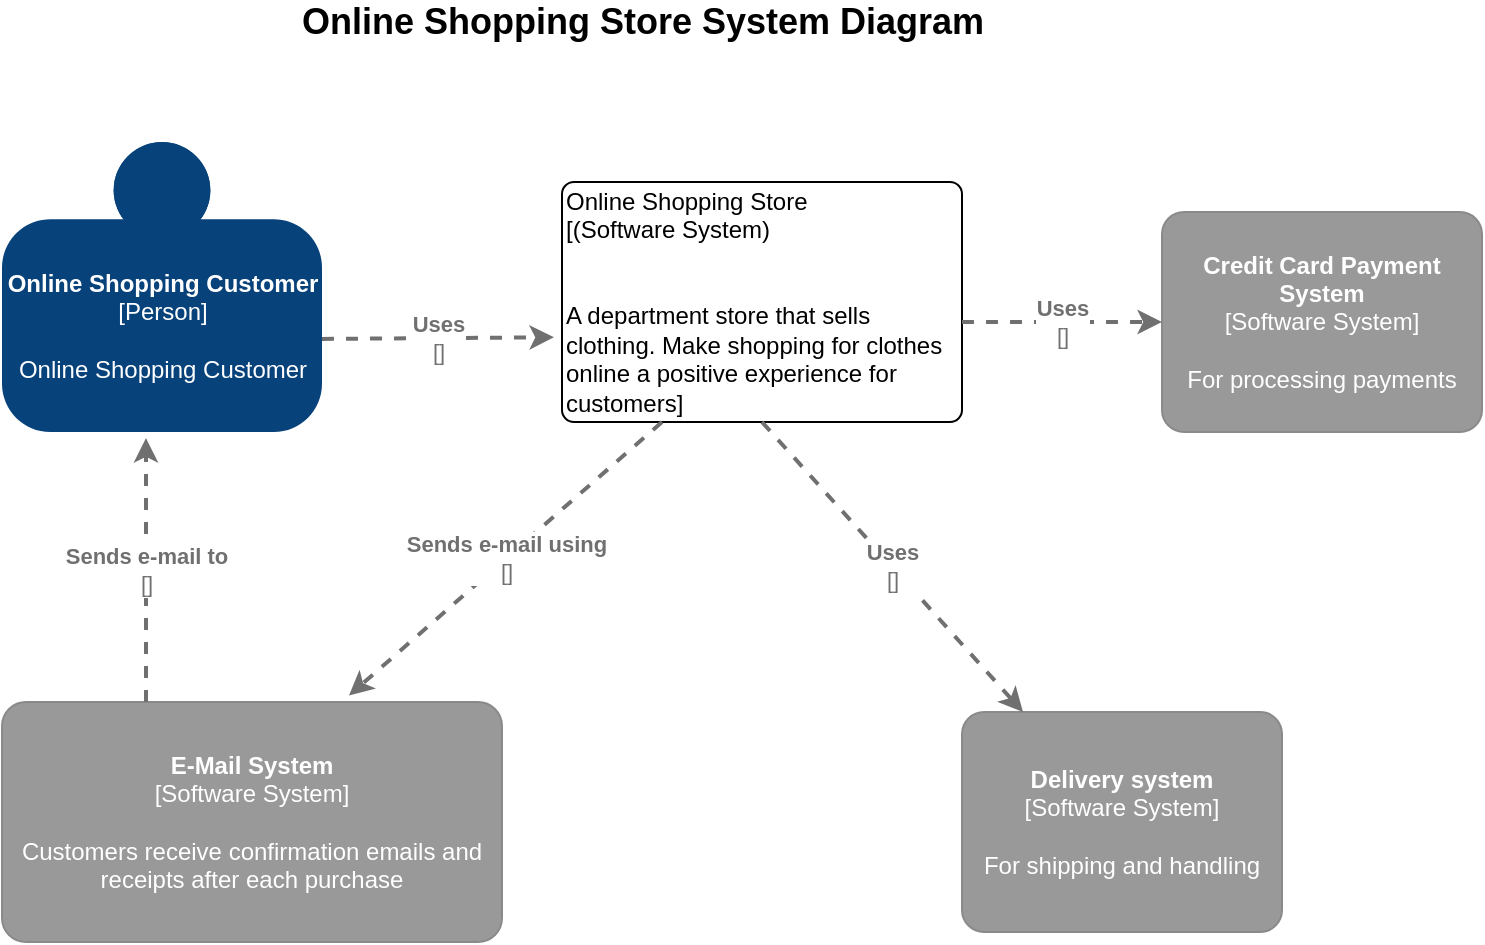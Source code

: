 <mxfile version="13.9.2" type="github">
  <diagram id="-8sYZNItOxD7o7avGJaG" name="Page-1">
    <mxGraphModel dx="1186" dy="706" grid="1" gridSize="10" guides="1" tooltips="1" connect="1" arrows="1" fold="1" page="1" pageScale="1" pageWidth="850" pageHeight="1100" math="0" shadow="0">
      <root>
        <mxCell id="0" />
        <mxCell id="1" parent="0" />
        <object placeholders="1" c4Name="Online Shopping Store" c4Type="ExecutionEnvironment" c4Application="(Software System)&#xa;&#xa;&#xa;A department store that sells clothing. Make shopping for clothes online a positive experience for customers" label="&lt;div style=&quot;text-align: left&quot;&gt;%c4Name%&lt;/div&gt;&lt;div style=&quot;text-align: left&quot;&gt;[%c4Application%]&lt;/div&gt;" id="eTScgOFoMO87Mk2mYyby-1">
          <mxCell style="rounded=1;whiteSpace=wrap;html=1;labelBackgroundColor=none;fillColor=#ffffff;fontColor=#000000;align=left;arcSize=5;strokeColor=#000000;verticalAlign=bottom;metaEdit=1;metaData={&quot;c4Type&quot;:{&quot;editable&quot;:false}};points=[[0.25,0,0],[0.5,0,0],[0.75,0,0],[1,0.25,0],[1,0.5,0],[1,0.75,0],[0.75,1,0],[0.5,1,0],[0.25,1,0],[0,0.75,0],[0,0.5,0],[0,0.25,0]];" vertex="1" parent="1">
            <mxGeometry x="340" y="120" width="200" height="120" as="geometry" />
          </mxCell>
        </object>
        <object placeholders="1" c4Name="Online Shopping Customer" c4Type="Person" c4Description="Online Shopping Customer" label="&lt;b&gt;%c4Name%&lt;/b&gt;&lt;div&gt;[%c4Type%]&lt;/div&gt;&lt;br&gt;&lt;div&gt;%c4Description%&lt;/div&gt;" id="eTScgOFoMO87Mk2mYyby-2">
          <mxCell style="html=1;dashed=0;whitespace=wrap;fillColor=#08427b;strokeColor=none;fontColor=#ffffff;shape=mxgraph.c4.person;align=center;metaEdit=1;points=[[0.5,0,0],[1,0.5,0],[1,0.75,0],[0.75,1,0],[0.5,1,0],[0.25,1,0],[0,0.75,0],[0,0.5,0]];metaData={&quot;c4Type&quot;:{&quot;editable&quot;:false}};" vertex="1" parent="1">
            <mxGeometry x="60" y="100" width="160" height="145" as="geometry" />
          </mxCell>
        </object>
        <object placeholders="1" c4Name="Credit Card Payment System" c4Type="Software System" c4Description="For processing payments" label="&lt;b&gt;%c4Name%&lt;/b&gt;&lt;div&gt;[%c4Type%]&lt;/div&gt;&lt;br&gt;&lt;div&gt;%c4Description%&lt;/div&gt;" id="eTScgOFoMO87Mk2mYyby-3">
          <mxCell style="rounded=1;whiteSpace=wrap;html=1;labelBackgroundColor=none;fillColor=#999999;fontColor=#ffffff;align=center;arcSize=10;strokeColor=#8A8A8A;metaEdit=1;metaData={&quot;c4Type&quot;:{&quot;editable&quot;:false}};points=[[0.25,0,0],[0.5,0,0],[0.75,0,0],[1,0.25,0],[1,0.5,0],[1,0.75,0],[0.75,1,0],[0.5,1,0],[0.25,1,0],[0,0.75,0],[0,0.5,0],[0,0.25,0]];" vertex="1" parent="1">
            <mxGeometry x="640" y="135" width="160" height="110.0" as="geometry" />
          </mxCell>
        </object>
        <object placeholders="1" c4Name="E-Mail System" c4Type="Software System" c4Description="Customers receive confirmation emails and receipts after each purchase&#xa;" label="&lt;b&gt;%c4Name%&lt;/b&gt;&lt;div&gt;[%c4Type%]&lt;/div&gt;&lt;br&gt;&lt;div&gt;%c4Description%&lt;/div&gt;" id="eTScgOFoMO87Mk2mYyby-4">
          <mxCell style="rounded=1;whiteSpace=wrap;html=1;labelBackgroundColor=none;fillColor=#999999;fontColor=#ffffff;align=center;arcSize=10;strokeColor=#8A8A8A;metaEdit=1;metaData={&quot;c4Type&quot;:{&quot;editable&quot;:false}};points=[[0.25,0,0],[0.5,0,0],[0.75,0,0],[1,0.25,0],[1,0.5,0],[1,0.75,0],[0.75,1,0],[0.5,1,0],[0.25,1,0],[0,0.75,0],[0,0.5,0],[0,0.25,0]];" vertex="1" parent="1">
            <mxGeometry x="60" y="380" width="250" height="120" as="geometry" />
          </mxCell>
        </object>
        <object placeholders="1" c4Name="Delivery system" c4Type="Software System" c4Description="For shipping and handling" label="&lt;b&gt;%c4Name%&lt;/b&gt;&lt;div&gt;[%c4Type%]&lt;/div&gt;&lt;br&gt;&lt;div&gt;%c4Description%&lt;/div&gt;" id="eTScgOFoMO87Mk2mYyby-5">
          <mxCell style="rounded=1;whiteSpace=wrap;html=1;labelBackgroundColor=none;fillColor=#999999;fontColor=#ffffff;align=center;arcSize=10;strokeColor=#8A8A8A;metaEdit=1;metaData={&quot;c4Type&quot;:{&quot;editable&quot;:false}};points=[[0.25,0,0],[0.5,0,0],[0.75,0,0],[1,0.25,0],[1,0.5,0],[1,0.75,0],[0.75,1,0],[0.5,1,0],[0.25,1,0],[0,0.75,0],[0,0.5,0],[0,0.25,0]];" vertex="1" parent="1">
            <mxGeometry x="540" y="385" width="160" height="110.0" as="geometry" />
          </mxCell>
        </object>
        <object placeholders="1" c4Type="Relationship" c4Technology="" c4Description="Sends e-mail using" label="&lt;div style=&quot;text-align: left&quot;&gt;&lt;div style=&quot;text-align: center&quot;&gt;&lt;b&gt;%c4Description%&lt;/b&gt;&lt;/div&gt;&lt;div style=&quot;text-align: center&quot;&gt;[%c4Technology%]&lt;/div&gt;&lt;/div&gt;" id="eTScgOFoMO87Mk2mYyby-7">
          <mxCell style="edgeStyle=none;rounded=0;html=1;entryX=0.694;entryY=-0.027;jettySize=auto;orthogonalLoop=1;strokeColor=#707070;strokeWidth=2;fontColor=#707070;jumpStyle=none;dashed=1;metaEdit=1;metaData={&quot;c4Type&quot;:{&quot;editable&quot;:false}};exitX=0.25;exitY=1;exitDx=0;exitDy=0;exitPerimeter=0;entryDx=0;entryDy=0;entryPerimeter=0;" edge="1" parent="1" source="eTScgOFoMO87Mk2mYyby-1" target="eTScgOFoMO87Mk2mYyby-4">
            <mxGeometry width="160" relative="1" as="geometry">
              <mxPoint x="340" y="370" as="sourcePoint" />
              <mxPoint x="500" y="370" as="targetPoint" />
            </mxGeometry>
          </mxCell>
        </object>
        <object placeholders="1" c4Type="Relationship" c4Technology="" c4Description="Sends e-mail to" label="&lt;div style=&quot;text-align: left&quot;&gt;&lt;div style=&quot;text-align: center&quot;&gt;&lt;b&gt;%c4Description%&lt;/b&gt;&lt;/div&gt;&lt;div style=&quot;text-align: center&quot;&gt;[%c4Technology%]&lt;/div&gt;&lt;/div&gt;" id="eTScgOFoMO87Mk2mYyby-8">
          <mxCell style="edgeStyle=none;rounded=0;html=1;entryX=0.45;entryY=1.021;jettySize=auto;orthogonalLoop=1;strokeColor=#707070;strokeWidth=2;fontColor=#707070;jumpStyle=none;dashed=1;metaEdit=1;metaData={&quot;c4Type&quot;:{&quot;editable&quot;:false}};entryDx=0;entryDy=0;entryPerimeter=0;" edge="1" parent="1" target="eTScgOFoMO87Mk2mYyby-2">
            <mxGeometry width="160" relative="1" as="geometry">
              <mxPoint x="132" y="380" as="sourcePoint" />
              <mxPoint x="500" y="370" as="targetPoint" />
            </mxGeometry>
          </mxCell>
        </object>
        <object placeholders="1" c4Type="Relationship" c4Technology="" c4Description="Uses" label="&lt;div style=&quot;text-align: left&quot;&gt;&lt;div style=&quot;text-align: center&quot;&gt;&lt;b&gt;%c4Description%&lt;/b&gt;&lt;/div&gt;&lt;div style=&quot;text-align: center&quot;&gt;[%c4Technology%]&lt;/div&gt;&lt;/div&gt;" id="eTScgOFoMO87Mk2mYyby-10">
          <mxCell style="edgeStyle=none;rounded=0;html=1;jettySize=auto;orthogonalLoop=1;strokeColor=#707070;strokeWidth=2;fontColor=#707070;jumpStyle=none;dashed=1;metaEdit=1;metaData={&quot;c4Type&quot;:{&quot;editable&quot;:false}};exitX=1;exitY=0.679;exitDx=0;exitDy=0;exitPerimeter=0;entryX=-0.02;entryY=0.647;entryDx=0;entryDy=0;entryPerimeter=0;" edge="1" parent="1" source="eTScgOFoMO87Mk2mYyby-2" target="eTScgOFoMO87Mk2mYyby-1">
            <mxGeometry width="160" relative="1" as="geometry">
              <mxPoint x="340" y="370" as="sourcePoint" />
              <mxPoint x="500" y="370" as="targetPoint" />
            </mxGeometry>
          </mxCell>
        </object>
        <object placeholders="1" c4Type="Relationship" c4Technology="" c4Description="Uses" label="&lt;div style=&quot;text-align: left&quot;&gt;&lt;div style=&quot;text-align: center&quot;&gt;&lt;b&gt;%c4Description%&lt;/b&gt;&lt;/div&gt;&lt;div style=&quot;text-align: center&quot;&gt;[%c4Technology%]&lt;/div&gt;&lt;/div&gt;" id="eTScgOFoMO87Mk2mYyby-12">
          <mxCell style="edgeStyle=none;rounded=0;html=1;jettySize=auto;orthogonalLoop=1;strokeColor=#707070;strokeWidth=2;fontColor=#707070;jumpStyle=none;dashed=1;metaEdit=1;metaData={&quot;c4Type&quot;:{&quot;editable&quot;:false}};exitX=0.5;exitY=1;exitDx=0;exitDy=0;exitPerimeter=0;" edge="1" parent="1" source="eTScgOFoMO87Mk2mYyby-1" target="eTScgOFoMO87Mk2mYyby-5">
            <mxGeometry width="160" relative="1" as="geometry">
              <mxPoint x="590" y="380" as="sourcePoint" />
              <mxPoint x="500" y="370" as="targetPoint" />
            </mxGeometry>
          </mxCell>
        </object>
        <object placeholders="1" c4Type="Relationship" c4Technology="" c4Description="Uses" label="&lt;div style=&quot;text-align: left&quot;&gt;&lt;div style=&quot;text-align: center&quot;&gt;&lt;b&gt;%c4Description%&lt;/b&gt;&lt;/div&gt;&lt;div style=&quot;text-align: center&quot;&gt;[%c4Technology%]&lt;/div&gt;&lt;/div&gt;" id="eTScgOFoMO87Mk2mYyby-13">
          <mxCell style="edgeStyle=none;rounded=0;html=1;entryX=0;entryY=0.5;jettySize=auto;orthogonalLoop=1;strokeColor=#707070;strokeWidth=2;fontColor=#707070;jumpStyle=none;dashed=1;metaEdit=1;metaData={&quot;c4Type&quot;:{&quot;editable&quot;:false}};entryDx=0;entryDy=0;entryPerimeter=0;exitX=1;exitY=0.583;exitDx=0;exitDy=0;exitPerimeter=0;" edge="1" parent="1" source="eTScgOFoMO87Mk2mYyby-1" target="eTScgOFoMO87Mk2mYyby-3">
            <mxGeometry width="160" relative="1" as="geometry">
              <mxPoint x="340" y="370" as="sourcePoint" />
              <mxPoint x="500" y="370" as="targetPoint" />
            </mxGeometry>
          </mxCell>
        </object>
        <mxCell id="eTScgOFoMO87Mk2mYyby-14" value="&lt;b&gt;&lt;font style=&quot;font-size: 18px&quot;&gt;Online Shopping Store System Diagram&lt;/font&gt;&lt;/b&gt;" style="text;html=1;resizable=0;autosize=1;align=center;verticalAlign=middle;points=[];fillColor=none;strokeColor=none;rounded=0;" vertex="1" parent="1">
          <mxGeometry x="200" y="30" width="360" height="20" as="geometry" />
        </mxCell>
      </root>
    </mxGraphModel>
  </diagram>
</mxfile>
